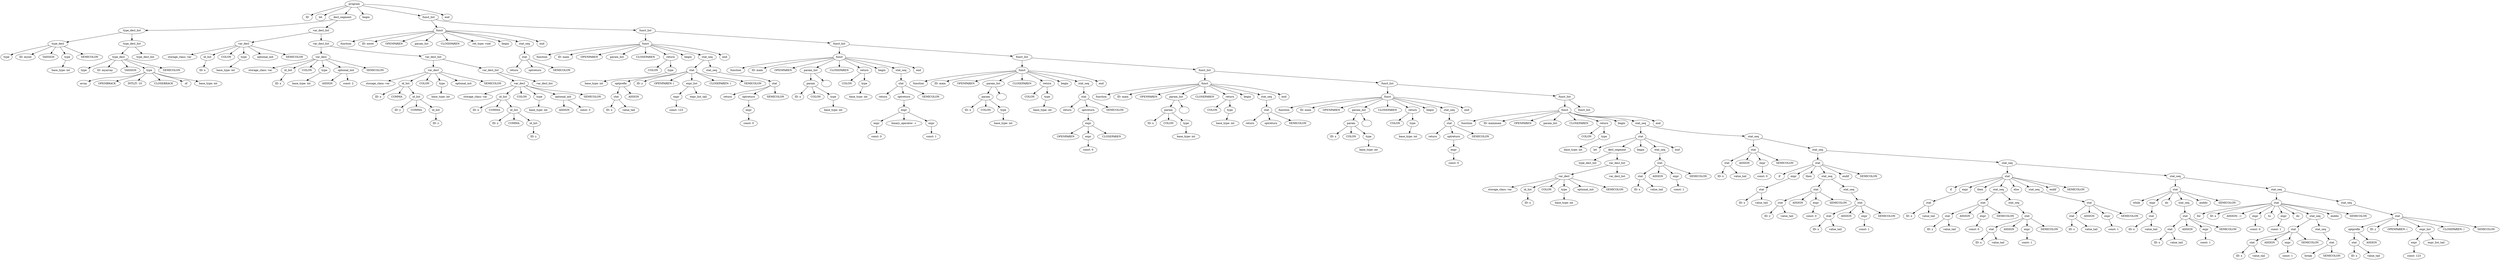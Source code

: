 digraph {
node0 [label="program"]
node1 [label="ID"]
node0 -> node1
node2 [label="let"]
node0 -> node2
node3 [label="decl_segment"]
node4 [label="type_decl_list"]
node5 [label="type_decl"]
node6 [label="type"]
node5 -> node6
node7 [label="ID: myint"]
node5 -> node7
node8 [label="TASSIGN"]
node5 -> node8
node9 [label="type"]
node10 [label="base_type: int"]
node9 -> node10
node5 -> node9
node11 [label="SEMICOLON"]
node5 -> node11
node4 -> node5
node12 [label="type_decl_list"]
node13 [label="type_decl"]
node14 [label="type"]
node13 -> node14
node15 [label="ID: myarray"]
node13 -> node15
node16 [label="TASSIGN"]
node13 -> node16
node17 [label="type"]
node18 [label="array"]
node17 -> node18
node19 [label="OPENBRACK"]
node17 -> node19
node20 [label="INTLIT: 10"]
node17 -> node20
node21 [label="CLOSEBRACK"]
node17 -> node21
node22 [label="of"]
node17 -> node22
node23 [label="base_type: int"]
node17 -> node23
node13 -> node17
node24 [label="SEMICOLON"]
node13 -> node24
node12 -> node13
node25 [label="type_decl_list"]
node12 -> node25
node4 -> node12
node3 -> node4
node26 [label="var_decl_list"]
node27 [label="var_decl"]
node28 [label="storage_class: var"]
node27 -> node28
node29 [label="id_list"]
node30 [label="ID: x"]
node29 -> node30
node27 -> node29
node31 [label="COLON"]
node27 -> node31
node32 [label="type"]
node33 [label="base_type: int"]
node32 -> node33
node27 -> node32
node34 [label="optional_init"]
node27 -> node34
node35 [label="SEMICOLON"]
node27 -> node35
node26 -> node27
node36 [label="var_decl_list"]
node37 [label="var_decl"]
node38 [label="storage_class: var"]
node37 -> node38
node39 [label="id_list"]
node40 [label="ID: x"]
node39 -> node40
node37 -> node39
node41 [label="COLON"]
node37 -> node41
node42 [label="type"]
node43 [label="base_type: int"]
node42 -> node43
node37 -> node42
node44 [label="optional_init"]
node45 [label="ASSIGN"]
node44 -> node45
node46 [label="const: 2"]
node44 -> node46
node37 -> node44
node47 [label="SEMICOLON"]
node37 -> node47
node36 -> node37
node48 [label="var_decl_list"]
node49 [label="var_decl"]
node50 [label="storage_class: var"]
node49 -> node50
node51 [label="id_list"]
node52 [label="ID: x"]
node51 -> node52
node53 [label="COMMA"]
node51 -> node53
node54 [label="id_list"]
node55 [label="ID: y"]
node54 -> node55
node56 [label="COMMA"]
node54 -> node56
node57 [label="id_list"]
node58 [label="ID: z"]
node57 -> node58
node54 -> node57
node51 -> node54
node49 -> node51
node59 [label="COLON"]
node49 -> node59
node60 [label="type"]
node61 [label="base_type: int"]
node60 -> node61
node49 -> node60
node62 [label="optional_init"]
node49 -> node62
node63 [label="SEMICOLON"]
node49 -> node63
node48 -> node49
node64 [label="var_decl_list"]
node65 [label="var_decl"]
node66 [label="storage_class: var"]
node65 -> node66
node67 [label="id_list"]
node68 [label="ID: x"]
node67 -> node68
node69 [label="COMMA"]
node67 -> node69
node70 [label="id_list"]
node71 [label="ID: y"]
node70 -> node71
node72 [label="COMMA"]
node70 -> node72
node73 [label="id_list"]
node74 [label="ID: z"]
node73 -> node74
node70 -> node73
node67 -> node70
node65 -> node67
node75 [label="COLON"]
node65 -> node75
node76 [label="type"]
node77 [label="base_type: int"]
node76 -> node77
node65 -> node76
node78 [label="optional_init"]
node79 [label="ASSIGN"]
node78 -> node79
node80 [label="const: 3"]
node78 -> node80
node65 -> node78
node81 [label="SEMICOLON"]
node65 -> node81
node64 -> node65
node82 [label="var_decl_list"]
node64 -> node82
node48 -> node64
node36 -> node48
node26 -> node36
node3 -> node26
node0 -> node3
node83 [label="begin"]
node0 -> node83
node84 [label="funct_list"]
node85 [label="funct"]
node86 [label="function"]
node85 -> node86
node87 [label="ID: noret"]
node85 -> node87
node88 [label="OPENPAREN"]
node85 -> node88
node89 [label="param_list"]
node85 -> node89
node90 [label="CLOSEPAREN"]
node85 -> node90
node91 [label="ret_type: void"]
node85 -> node91
node92 [label="begin"]
node85 -> node92
node93 [label="stat_seq"]
node94 [label="stat"]
node95 [label="return"]
node94 -> node95
node96 [label="optreturn"]
node94 -> node96
node97 [label="SEMICOLON"]
node94 -> node97
node93 -> node94
node85 -> node93
node98 [label="end"]
node85 -> node98
node84 -> node85
node99 [label="funct_list"]
node100 [label="funct"]
node101 [label="function"]
node100 -> node101
node102 [label="ID: main"]
node100 -> node102
node103 [label="OPENPAREN"]
node100 -> node103
node104 [label="param_list"]
node100 -> node104
node105 [label="CLOSEPAREN"]
node100 -> node105
node106 [label="return"]
node107 [label="COLON"]
node106 -> node107
node108 [label="type"]
node109 [label="base_type: int"]
node108 -> node109
node106 -> node108
node100 -> node106
node110 [label="begin"]
node100 -> node110
node111 [label="stat_seq"]
node112 [label="stat"]
node113 [label="optprefix"]
node114 [label="stat"]
node115 [label="ID: x"]
node114 -> node115
node116 [label="value_tail"]
node114 -> node116
node113 -> node114
node117 [label="ASSIGN"]
node113 -> node117
node112 -> node113
node118 [label="ID: y"]
node112 -> node118
node119 [label="OPENPAREN: ("]
node112 -> node119
node120 [label="expr_list"]
node121 [label="expr"]
node122 [label="const: 123"]
node121 -> node122
node120 -> node121
node123 [label="expr_list_tail"]
node120 -> node123
node112 -> node120
node124 [label="CLOSEPAREN: )"]
node112 -> node124
node125 [label="SEMICOLON"]
node112 -> node125
node111 -> node112
node126 [label="stat_seq"]
node127 [label="stat"]
node128 [label="return"]
node127 -> node128
node129 [label="optreturn"]
node130 [label="expr"]
node131 [label="const: 0"]
node130 -> node131
node129 -> node130
node127 -> node129
node132 [label="SEMICOLON"]
node127 -> node132
node126 -> node127
node111 -> node126
node100 -> node111
node133 [label="end"]
node100 -> node133
node99 -> node100
node134 [label="funct_list"]
node135 [label="funct"]
node136 [label="function"]
node135 -> node136
node137 [label="ID: main"]
node135 -> node137
node138 [label="OPENPAREN"]
node135 -> node138
node139 [label="param_list"]
node140 [label="param"]
node141 [label="ID: x"]
node140 -> node141
node142 [label="COLON"]
node140 -> node142
node143 [label="type"]
node144 [label="base_type: int"]
node143 -> node144
node140 -> node143
node139 -> node140
node145 [label=""]
node139 -> node145
node135 -> node139
node146 [label="CLOSEPAREN"]
node135 -> node146
node147 [label="return"]
node148 [label="COLON"]
node147 -> node148
node149 [label="type"]
node150 [label="base_type: int"]
node149 -> node150
node147 -> node149
node135 -> node147
node151 [label="begin"]
node135 -> node151
node152 [label="stat_seq"]
node153 [label="stat"]
node154 [label="return"]
node153 -> node154
node155 [label="optreturn"]
node156 [label="expr"]
node157 [label="expr"]
node158 [label="const: 0"]
node157 -> node158
node156 -> node157
node159 [label="binary_operator: +"]
node156 -> node159
node160 [label="expr"]
node161 [label="const: 1"]
node160 -> node161
node156 -> node160
node155 -> node156
node153 -> node155
node162 [label="SEMICOLON"]
node153 -> node162
node152 -> node153
node135 -> node152
node163 [label="end"]
node135 -> node163
node134 -> node135
node164 [label="funct_list"]
node165 [label="funct"]
node166 [label="function"]
node165 -> node166
node167 [label="ID: main"]
node165 -> node167
node168 [label="OPENPAREN"]
node165 -> node168
node169 [label="param_list"]
node170 [label="param"]
node171 [label="ID: x"]
node170 -> node171
node172 [label="COLON"]
node170 -> node172
node173 [label="type"]
node174 [label="base_type: int"]
node173 -> node174
node170 -> node173
node169 -> node170
node175 [label=""]
node169 -> node175
node165 -> node169
node176 [label="CLOSEPAREN"]
node165 -> node176
node177 [label="return"]
node178 [label="COLON"]
node177 -> node178
node179 [label="type"]
node180 [label="base_type: int"]
node179 -> node180
node177 -> node179
node165 -> node177
node181 [label="begin"]
node165 -> node181
node182 [label="stat_seq"]
node183 [label="stat"]
node184 [label="return"]
node183 -> node184
node185 [label="optreturn"]
node186 [label="expr"]
node187 [label="OPENPAREN"]
node186 -> node187
node188 [label="expr"]
node189 [label="const: 0"]
node188 -> node189
node186 -> node188
node190 [label="CLOSEPAREN"]
node186 -> node190
node185 -> node186
node183 -> node185
node191 [label="SEMICOLON"]
node183 -> node191
node182 -> node183
node165 -> node182
node192 [label="end"]
node165 -> node192
node164 -> node165
node193 [label="funct_list"]
node194 [label="funct"]
node195 [label="function"]
node194 -> node195
node196 [label="ID: main"]
node194 -> node196
node197 [label="OPENPAREN"]
node194 -> node197
node198 [label="param_list"]
node199 [label="param"]
node200 [label="ID: x"]
node199 -> node200
node201 [label="COLON"]
node199 -> node201
node202 [label="type"]
node203 [label="base_type: int"]
node202 -> node203
node199 -> node202
node198 -> node199
node204 [label=""]
node198 -> node204
node194 -> node198
node205 [label="CLOSEPAREN"]
node194 -> node205
node206 [label="return"]
node207 [label="COLON"]
node206 -> node207
node208 [label="type"]
node209 [label="base_type: int"]
node208 -> node209
node206 -> node208
node194 -> node206
node210 [label="begin"]
node194 -> node210
node211 [label="stat_seq"]
node212 [label="stat"]
node213 [label="return"]
node212 -> node213
node214 [label="optreturn"]
node212 -> node214
node215 [label="SEMICOLON"]
node212 -> node215
node211 -> node212
node194 -> node211
node216 [label="end"]
node194 -> node216
node193 -> node194
node217 [label="funct_list"]
node218 [label="funct"]
node219 [label="function"]
node218 -> node219
node220 [label="ID: main"]
node218 -> node220
node221 [label="OPENPAREN"]
node218 -> node221
node222 [label="param_list"]
node223 [label="param"]
node224 [label="ID: x"]
node223 -> node224
node225 [label="COLON"]
node223 -> node225
node226 [label="type"]
node227 [label="base_type: int"]
node226 -> node227
node223 -> node226
node222 -> node223
node228 [label=""]
node222 -> node228
node218 -> node222
node229 [label="CLOSEPAREN"]
node218 -> node229
node230 [label="return"]
node231 [label="COLON"]
node230 -> node231
node232 [label="type"]
node233 [label="base_type: int"]
node232 -> node233
node230 -> node232
node218 -> node230
node234 [label="begin"]
node218 -> node234
node235 [label="stat_seq"]
node236 [label="stat"]
node237 [label="return"]
node236 -> node237
node238 [label="optreturn"]
node239 [label="expr"]
node240 [label="const: 0"]
node239 -> node240
node238 -> node239
node236 -> node238
node241 [label="SEMICOLON"]
node236 -> node241
node235 -> node236
node218 -> node235
node242 [label="end"]
node218 -> node242
node217 -> node218
node243 [label="funct_list"]
node244 [label="funct"]
node245 [label="function"]
node244 -> node245
node246 [label="ID: mainmain"]
node244 -> node246
node247 [label="OPENPAREN"]
node244 -> node247
node248 [label="param_list"]
node244 -> node248
node249 [label="CLOSEPAREN"]
node244 -> node249
node250 [label="return"]
node251 [label="COLON"]
node250 -> node251
node252 [label="type"]
node253 [label="base_type: int"]
node252 -> node253
node250 -> node252
node244 -> node250
node254 [label="begin"]
node244 -> node254
node255 [label="stat_seq"]
node256 [label="stat"]
node257 [label="let"]
node256 -> node257
node258 [label="decl_segment"]
node259 [label="type_decl_list"]
node258 -> node259
node260 [label="var_decl_list"]
node261 [label="var_decl"]
node262 [label="storage_class: var"]
node261 -> node262
node263 [label="id_list"]
node264 [label="ID: x"]
node263 -> node264
node261 -> node263
node265 [label="COLON"]
node261 -> node265
node266 [label="type"]
node267 [label="base_type: int"]
node266 -> node267
node261 -> node266
node268 [label="optional_init"]
node261 -> node268
node269 [label="SEMICOLON"]
node261 -> node269
node260 -> node261
node270 [label="var_decl_list"]
node260 -> node270
node258 -> node260
node256 -> node258
node271 [label="begin"]
node256 -> node271
node272 [label="stat_seq"]
node273 [label="stat"]
node274 [label="stat"]
node275 [label="ID: x"]
node274 -> node275
node276 [label="value_tail"]
node274 -> node276
node273 -> node274
node277 [label="ASSIGN"]
node273 -> node277
node278 [label="expr"]
node279 [label="const: 1"]
node278 -> node279
node273 -> node278
node280 [label="SEMICOLON"]
node273 -> node280
node272 -> node273
node256 -> node272
node281 [label="end"]
node256 -> node281
node255 -> node256
node282 [label="stat_seq"]
node283 [label="stat"]
node284 [label="stat"]
node285 [label="ID: x"]
node284 -> node285
node286 [label="value_tail"]
node284 -> node286
node283 -> node284
node287 [label="ASSIGN"]
node283 -> node287
node288 [label="expr"]
node289 [label="const: 0"]
node288 -> node289
node283 -> node288
node290 [label="SEMICOLON"]
node283 -> node290
node282 -> node283
node291 [label="stat_seq"]
node292 [label="stat"]
node293 [label="if"]
node292 -> node293
node294 [label="expr"]
node295 [label="stat"]
node296 [label="ID: x"]
node295 -> node296
node297 [label="value_tail"]
node295 -> node297
node294 -> node295
node292 -> node294
node298 [label="then"]
node292 -> node298
node299 [label="stat_seq"]
node300 [label="stat"]
node301 [label="stat"]
node302 [label="ID: y"]
node301 -> node302
node303 [label="value_tail"]
node301 -> node303
node300 -> node301
node304 [label="ASSIGN"]
node300 -> node304
node305 [label="expr"]
node306 [label="const: 0"]
node305 -> node306
node300 -> node305
node307 [label="SEMICOLON"]
node300 -> node307
node299 -> node300
node308 [label="stat_seq"]
node309 [label="stat"]
node310 [label="stat"]
node311 [label="ID: x"]
node310 -> node311
node312 [label="value_tail"]
node310 -> node312
node309 -> node310
node313 [label="ASSIGN"]
node309 -> node313
node314 [label="expr"]
node315 [label="const: 1"]
node314 -> node315
node309 -> node314
node316 [label="SEMICOLON"]
node309 -> node316
node308 -> node309
node299 -> node308
node292 -> node299
node317 [label="endif"]
node292 -> node317
node318 [label="SEMICOLON"]
node292 -> node318
node291 -> node292
node319 [label="stat_seq"]
node320 [label="stat"]
node321 [label="if"]
node320 -> node321
node322 [label="expr"]
node323 [label="stat"]
node324 [label="ID: x"]
node323 -> node324
node325 [label="value_tail"]
node323 -> node325
node322 -> node323
node320 -> node322
node326 [label="then"]
node320 -> node326
node327 [label="stat_seq"]
node328 [label="stat"]
node329 [label="stat"]
node330 [label="ID: y"]
node329 -> node330
node331 [label="value_tail"]
node329 -> node331
node328 -> node329
node332 [label="ASSIGN"]
node328 -> node332
node333 [label="expr"]
node334 [label="const: 0"]
node333 -> node334
node328 -> node333
node335 [label="SEMICOLON"]
node328 -> node335
node327 -> node328
node336 [label="stat_seq"]
node337 [label="stat"]
node338 [label="stat"]
node339 [label="ID: x"]
node338 -> node339
node340 [label="value_tail"]
node338 -> node340
node337 -> node338
node341 [label="ASSIGN"]
node337 -> node341
node342 [label="expr"]
node343 [label="const: 1"]
node342 -> node343
node337 -> node342
node344 [label="SEMICOLON"]
node337 -> node344
node336 -> node337
node327 -> node336
node320 -> node327
node345 [label="else"]
node320 -> node345
node346 [label="stat_seq"]
node347 [label="stat"]
node348 [label="stat"]
node349 [label="ID: z"]
node348 -> node349
node350 [label="value_tail"]
node348 -> node350
node347 -> node348
node351 [label="ASSIGN"]
node347 -> node351
node352 [label="expr"]
node353 [label="const: 1"]
node352 -> node353
node347 -> node352
node354 [label="SEMICOLON"]
node347 -> node354
node346 -> node347
node320 -> node346
node355 [label="endif"]
node320 -> node355
node356 [label="SEMICOLON"]
node320 -> node356
node319 -> node320
node357 [label="stat_seq"]
node358 [label="stat"]
node359 [label="while"]
node358 -> node359
node360 [label="expr"]
node361 [label="stat"]
node362 [label="ID: x"]
node361 -> node362
node363 [label="value_tail"]
node361 -> node363
node360 -> node361
node358 -> node360
node364 [label="do"]
node358 -> node364
node365 [label="stat_seq"]
node366 [label="stat"]
node367 [label="stat"]
node368 [label="ID: x"]
node367 -> node368
node369 [label="value_tail"]
node367 -> node369
node366 -> node367
node370 [label="ASSIGN"]
node366 -> node370
node371 [label="expr"]
node372 [label="const: 1"]
node371 -> node372
node366 -> node371
node373 [label="SEMICOLON"]
node366 -> node373
node365 -> node366
node358 -> node365
node374 [label="enddo"]
node358 -> node374
node375 [label="SEMICOLON"]
node358 -> node375
node357 -> node358
node376 [label="stat_seq"]
node377 [label="stat"]
node378 [label="for"]
node377 -> node378
node379 [label="ID: x"]
node377 -> node379
node380 [label="ASSIGN: :="]
node377 -> node380
node381 [label="expr"]
node382 [label="const: 0"]
node381 -> node382
node377 -> node381
node383 [label="to"]
node377 -> node383
node384 [label="expr"]
node385 [label="const: 1"]
node384 -> node385
node377 -> node384
node386 [label="do"]
node377 -> node386
node387 [label="stat_seq"]
node388 [label="stat"]
node389 [label="stat"]
node390 [label="ID: x"]
node389 -> node390
node391 [label="value_tail"]
node389 -> node391
node388 -> node389
node392 [label="ASSIGN"]
node388 -> node392
node393 [label="expr"]
node394 [label="const: 1"]
node393 -> node394
node388 -> node393
node395 [label="SEMICOLON"]
node388 -> node395
node387 -> node388
node396 [label="stat_seq"]
node397 [label="stat"]
node398 [label="break"]
node397 -> node398
node399 [label="SEMICOLON"]
node397 -> node399
node396 -> node397
node387 -> node396
node377 -> node387
node400 [label="enddo"]
node377 -> node400
node401 [label="SEMICOLON"]
node377 -> node401
node376 -> node377
node402 [label="stat_seq"]
node403 [label="stat"]
node404 [label="optprefix"]
node405 [label="stat"]
node406 [label="ID: x"]
node405 -> node406
node407 [label="value_tail"]
node405 -> node407
node404 -> node405
node408 [label="ASSIGN"]
node404 -> node408
node403 -> node404
node409 [label="ID: y"]
node403 -> node409
node410 [label="OPENPAREN: ("]
node403 -> node410
node411 [label="expr_list"]
node412 [label="expr"]
node413 [label="const: 123"]
node412 -> node413
node411 -> node412
node414 [label="expr_list_tail"]
node411 -> node414
node403 -> node411
node415 [label="CLOSEPAREN: )"]
node403 -> node415
node416 [label="SEMICOLON"]
node403 -> node416
node402 -> node403
node376 -> node402
node357 -> node376
node319 -> node357
node291 -> node319
node282 -> node291
node255 -> node282
node244 -> node255
node417 [label="end"]
node244 -> node417
node243 -> node244
node418 [label="funct_list"]
node243 -> node418
node217 -> node243
node193 -> node217
node164 -> node193
node134 -> node164
node99 -> node134
node84 -> node99
node0 -> node84
node419 [label="end"]
node0 -> node419
}

